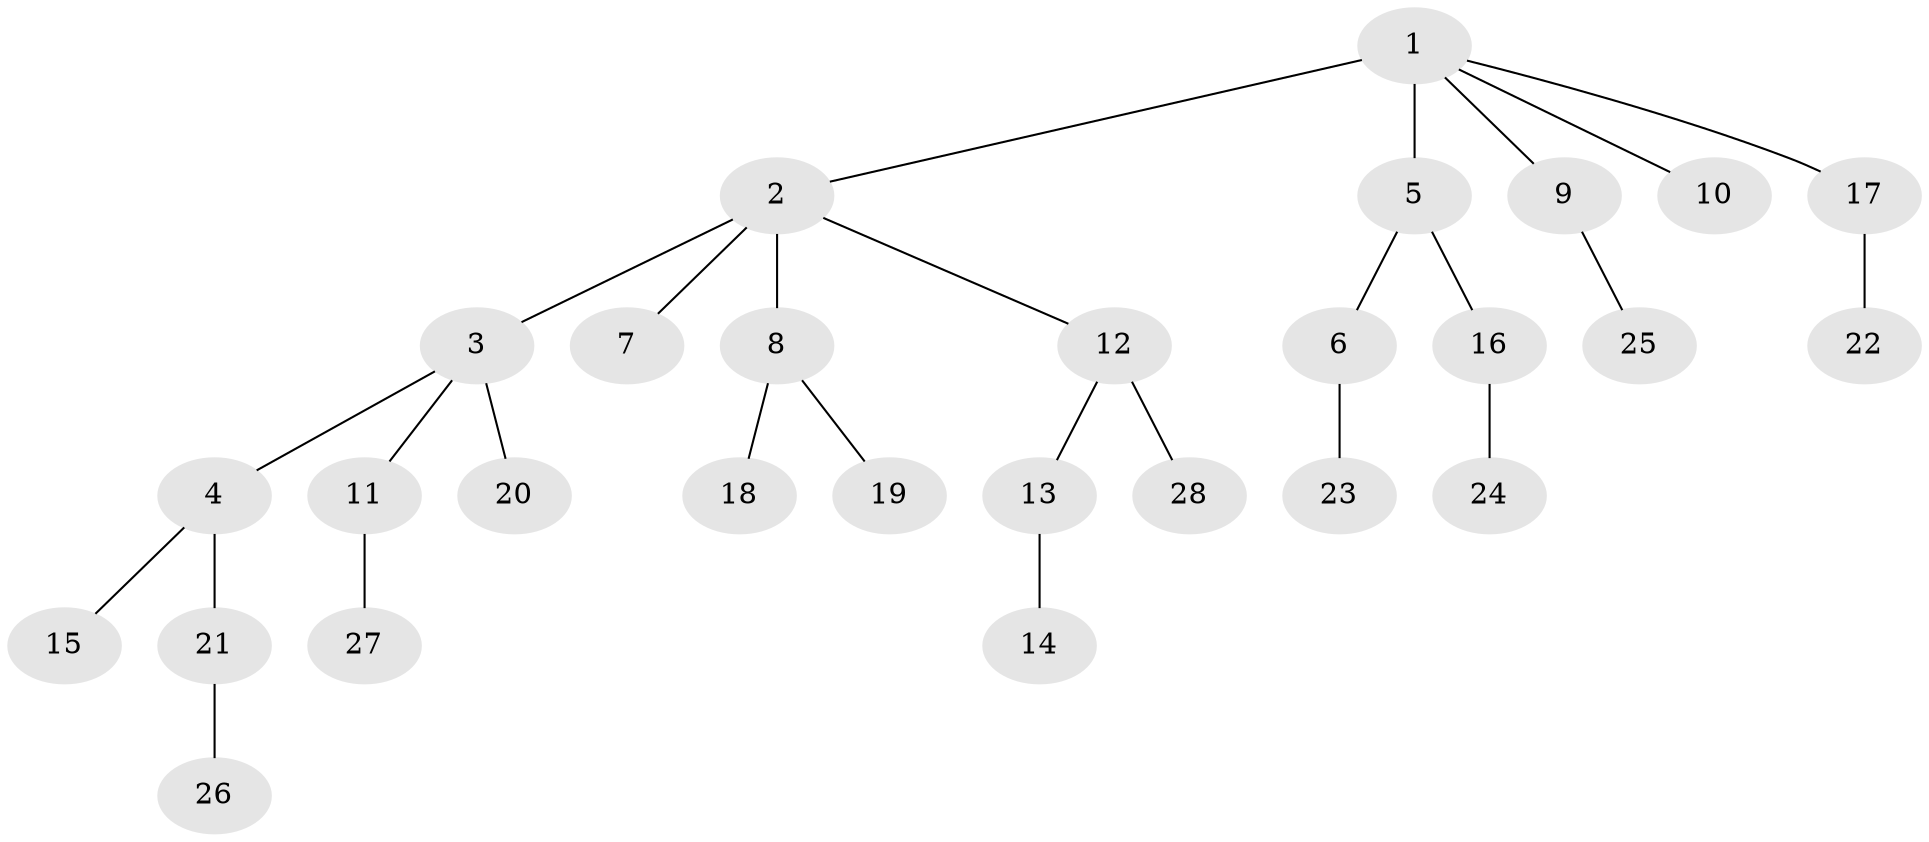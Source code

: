 // original degree distribution, {5: 0.05357142857142857, 6: 0.03571428571428571, 4: 0.03571428571428571, 7: 0.017857142857142856, 2: 0.17857142857142858, 3: 0.08928571428571429, 1: 0.5892857142857143}
// Generated by graph-tools (version 1.1) at 2025/36/03/09/25 02:36:52]
// undirected, 28 vertices, 27 edges
graph export_dot {
graph [start="1"]
  node [color=gray90,style=filled];
  1;
  2;
  3;
  4;
  5;
  6;
  7;
  8;
  9;
  10;
  11;
  12;
  13;
  14;
  15;
  16;
  17;
  18;
  19;
  20;
  21;
  22;
  23;
  24;
  25;
  26;
  27;
  28;
  1 -- 2 [weight=1.0];
  1 -- 5 [weight=4.0];
  1 -- 9 [weight=1.0];
  1 -- 10 [weight=1.0];
  1 -- 17 [weight=1.0];
  2 -- 3 [weight=1.0];
  2 -- 7 [weight=1.0];
  2 -- 8 [weight=1.0];
  2 -- 12 [weight=1.0];
  3 -- 4 [weight=1.0];
  3 -- 11 [weight=1.0];
  3 -- 20 [weight=2.0];
  4 -- 15 [weight=1.0];
  4 -- 21 [weight=1.0];
  5 -- 6 [weight=1.0];
  5 -- 16 [weight=1.0];
  6 -- 23 [weight=3.0];
  8 -- 18 [weight=3.0];
  8 -- 19 [weight=1.0];
  9 -- 25 [weight=1.0];
  11 -- 27 [weight=1.0];
  12 -- 13 [weight=1.0];
  12 -- 28 [weight=2.0];
  13 -- 14 [weight=2.0];
  16 -- 24 [weight=1.0];
  17 -- 22 [weight=1.0];
  21 -- 26 [weight=1.0];
}
